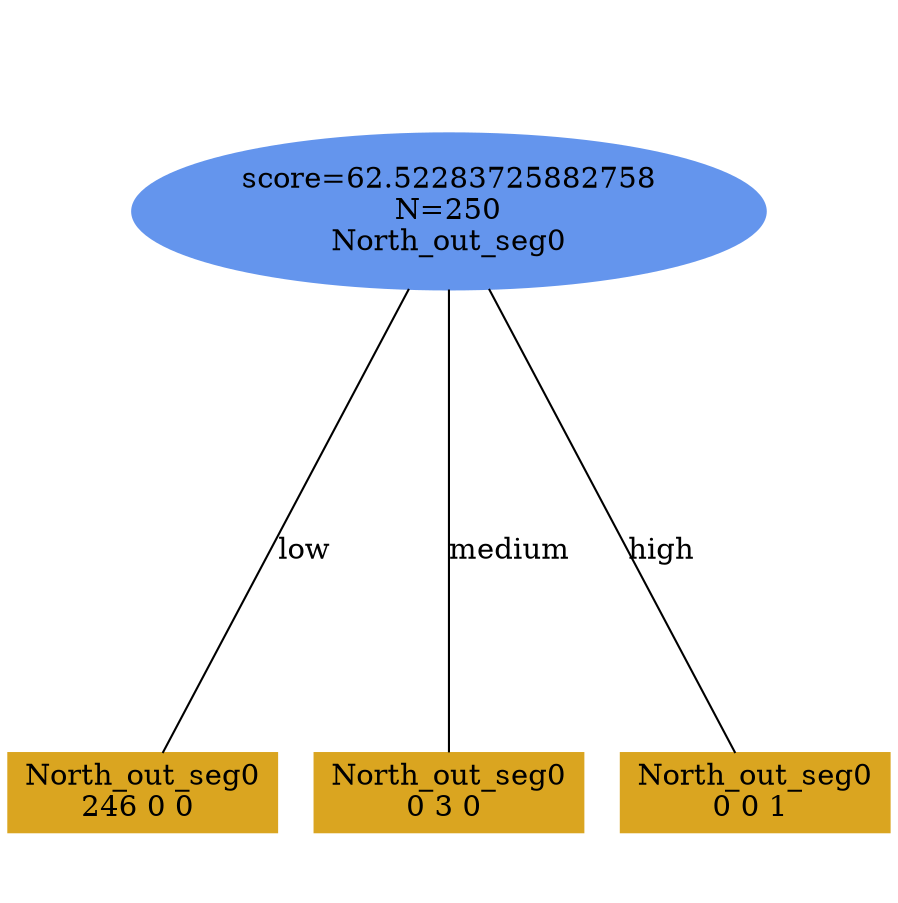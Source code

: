 digraph "DD" {
size = "7.5,10"
ratio=1.0;
center = true;
edge [dir = none];
{ rank = same; node [shape=ellipse, style=filled, color=cornflowerblue];"5798" [label="score=62.52283725882758\nN=250\nNorth_out_seg0"];}
{ rank = same; node [shape=box, style=filled, color=goldenrod];"5799" [label="North_out_seg0\n246 0 0 "];}
{ rank = same; node [shape=box, style=filled, color=goldenrod];"5800" [label="North_out_seg0\n0 3 0 "];}
{ rank = same; node [shape=box, style=filled, color=goldenrod];"5801" [label="North_out_seg0\n0 0 1 "];}
"5798" -> "5799" [label = "low"];
"5798" -> "5800" [label = "medium"];
"5798" -> "5801" [label = "high"];

}